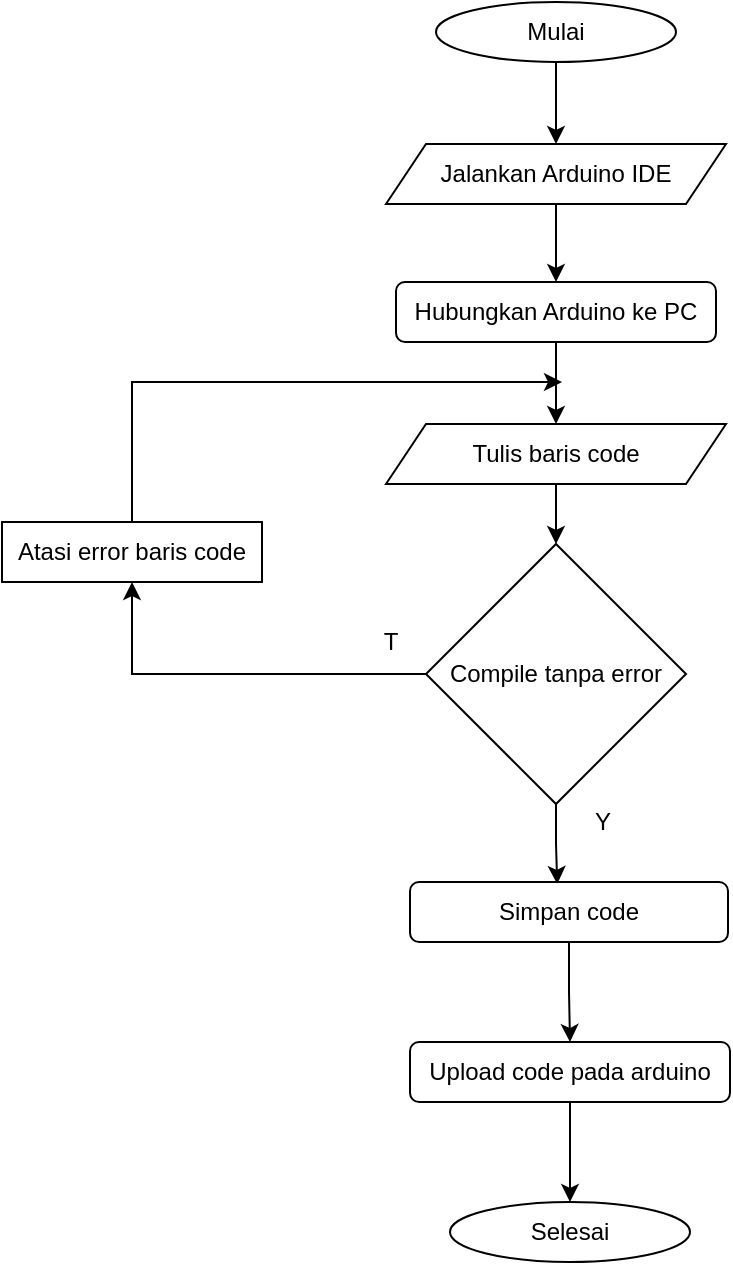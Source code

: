 <mxfile version="14.6.13" type="github">
  <diagram id="C5RBs43oDa-KdzZeNtuy" name="Page-1">
    <mxGraphModel dx="868" dy="1620" grid="1" gridSize="10" guides="1" tooltips="1" connect="1" arrows="1" fold="1" page="1" pageScale="1" pageWidth="827" pageHeight="1169" math="0" shadow="0">
      <root>
        <mxCell id="WIyWlLk6GJQsqaUBKTNV-0" />
        <mxCell id="WIyWlLk6GJQsqaUBKTNV-1" parent="WIyWlLk6GJQsqaUBKTNV-0" />
        <mxCell id="XVykYsq7m5JyIRtIchRK-10" value="" style="edgeStyle=orthogonalEdgeStyle;rounded=0;orthogonalLoop=1;jettySize=auto;html=1;" parent="WIyWlLk6GJQsqaUBKTNV-1" source="XVykYsq7m5JyIRtIchRK-2" target="XVykYsq7m5JyIRtIchRK-4" edge="1">
          <mxGeometry relative="1" as="geometry" />
        </mxCell>
        <mxCell id="XVykYsq7m5JyIRtIchRK-2" value="Mulai" style="ellipse;whiteSpace=wrap;html=1;rounded=1;" parent="WIyWlLk6GJQsqaUBKTNV-1" vertex="1">
          <mxGeometry x="337" y="-30" width="120" height="30" as="geometry" />
        </mxCell>
        <mxCell id="XVykYsq7m5JyIRtIchRK-18" style="edgeStyle=orthogonalEdgeStyle;rounded=0;orthogonalLoop=1;jettySize=auto;html=1;exitX=0.5;exitY=1;exitDx=0;exitDy=0;entryX=0.5;entryY=0;entryDx=0;entryDy=0;" parent="WIyWlLk6GJQsqaUBKTNV-1" source="XVykYsq7m5JyIRtIchRK-3" target="XVykYsq7m5JyIRtIchRK-5" edge="1">
          <mxGeometry relative="1" as="geometry" />
        </mxCell>
        <mxCell id="XVykYsq7m5JyIRtIchRK-3" value="Hubungkan Arduino ke PC" style="rounded=1;whiteSpace=wrap;html=1;" parent="WIyWlLk6GJQsqaUBKTNV-1" vertex="1">
          <mxGeometry x="317" y="110" width="160" height="30" as="geometry" />
        </mxCell>
        <mxCell id="XVykYsq7m5JyIRtIchRK-19" style="edgeStyle=orthogonalEdgeStyle;rounded=0;orthogonalLoop=1;jettySize=auto;html=1;exitX=0.5;exitY=1;exitDx=0;exitDy=0;entryX=0.5;entryY=0;entryDx=0;entryDy=0;" parent="WIyWlLk6GJQsqaUBKTNV-1" source="XVykYsq7m5JyIRtIchRK-4" target="XVykYsq7m5JyIRtIchRK-3" edge="1">
          <mxGeometry relative="1" as="geometry" />
        </mxCell>
        <mxCell id="XVykYsq7m5JyIRtIchRK-4" value="Jalankan Arduino IDE" style="shape=parallelogram;perimeter=parallelogramPerimeter;whiteSpace=wrap;html=1;fixedSize=1;rounded=0;" parent="WIyWlLk6GJQsqaUBKTNV-1" vertex="1">
          <mxGeometry x="312" y="41" width="170" height="30" as="geometry" />
        </mxCell>
        <mxCell id="XVykYsq7m5JyIRtIchRK-13" value="" style="edgeStyle=orthogonalEdgeStyle;rounded=0;orthogonalLoop=1;jettySize=auto;html=1;" parent="WIyWlLk6GJQsqaUBKTNV-1" source="XVykYsq7m5JyIRtIchRK-5" target="XVykYsq7m5JyIRtIchRK-6" edge="1">
          <mxGeometry relative="1" as="geometry" />
        </mxCell>
        <mxCell id="XVykYsq7m5JyIRtIchRK-5" value="Tulis baris code" style="shape=parallelogram;perimeter=parallelogramPerimeter;whiteSpace=wrap;html=1;fixedSize=1;rounded=0;" parent="WIyWlLk6GJQsqaUBKTNV-1" vertex="1">
          <mxGeometry x="312" y="181" width="170" height="30" as="geometry" />
        </mxCell>
        <mxCell id="XVykYsq7m5JyIRtIchRK-24" style="edgeStyle=orthogonalEdgeStyle;rounded=0;orthogonalLoop=1;jettySize=auto;html=1;entryX=0.463;entryY=0.033;entryDx=0;entryDy=0;entryPerimeter=0;" parent="WIyWlLk6GJQsqaUBKTNV-1" source="XVykYsq7m5JyIRtIchRK-6" target="XVykYsq7m5JyIRtIchRK-20" edge="1">
          <mxGeometry relative="1" as="geometry" />
        </mxCell>
        <mxCell id="XVykYsq7m5JyIRtIchRK-35" style="edgeStyle=orthogonalEdgeStyle;rounded=0;orthogonalLoop=1;jettySize=auto;html=1;entryX=0.5;entryY=1;entryDx=0;entryDy=0;" parent="WIyWlLk6GJQsqaUBKTNV-1" source="XVykYsq7m5JyIRtIchRK-6" target="XVykYsq7m5JyIRtIchRK-34" edge="1">
          <mxGeometry relative="1" as="geometry" />
        </mxCell>
        <mxCell id="XVykYsq7m5JyIRtIchRK-6" value="Compile tanpa error" style="rhombus;whiteSpace=wrap;html=1;rounded=0;" parent="WIyWlLk6GJQsqaUBKTNV-1" vertex="1">
          <mxGeometry x="332" y="241" width="130" height="130" as="geometry" />
        </mxCell>
        <mxCell id="XVykYsq7m5JyIRtIchRK-28" style="edgeStyle=orthogonalEdgeStyle;rounded=0;orthogonalLoop=1;jettySize=auto;html=1;entryX=0.5;entryY=0;entryDx=0;entryDy=0;" parent="WIyWlLk6GJQsqaUBKTNV-1" source="XVykYsq7m5JyIRtIchRK-20" target="XVykYsq7m5JyIRtIchRK-21" edge="1">
          <mxGeometry relative="1" as="geometry" />
        </mxCell>
        <mxCell id="XVykYsq7m5JyIRtIchRK-20" value="Simpan code" style="rounded=1;whiteSpace=wrap;html=1;" parent="WIyWlLk6GJQsqaUBKTNV-1" vertex="1">
          <mxGeometry x="324" y="410" width="159" height="30" as="geometry" />
        </mxCell>
        <mxCell id="XVykYsq7m5JyIRtIchRK-29" style="edgeStyle=orthogonalEdgeStyle;rounded=0;orthogonalLoop=1;jettySize=auto;html=1;entryX=0.5;entryY=0;entryDx=0;entryDy=0;" parent="WIyWlLk6GJQsqaUBKTNV-1" source="XVykYsq7m5JyIRtIchRK-21" target="XVykYsq7m5JyIRtIchRK-23" edge="1">
          <mxGeometry relative="1" as="geometry" />
        </mxCell>
        <mxCell id="XVykYsq7m5JyIRtIchRK-21" value="Upload code pada arduino" style="rounded=1;whiteSpace=wrap;html=1;" parent="WIyWlLk6GJQsqaUBKTNV-1" vertex="1">
          <mxGeometry x="324" y="490" width="160" height="30" as="geometry" />
        </mxCell>
        <mxCell id="XVykYsq7m5JyIRtIchRK-23" value="Selesai" style="ellipse;whiteSpace=wrap;html=1;rounded=1;" parent="WIyWlLk6GJQsqaUBKTNV-1" vertex="1">
          <mxGeometry x="344" y="570" width="120" height="30" as="geometry" />
        </mxCell>
        <mxCell id="XVykYsq7m5JyIRtIchRK-32" value="Y" style="text;html=1;align=center;verticalAlign=middle;resizable=0;points=[];autosize=1;strokeColor=none;" parent="WIyWlLk6GJQsqaUBKTNV-1" vertex="1">
          <mxGeometry x="410" y="370" width="20" height="20" as="geometry" />
        </mxCell>
        <mxCell id="XVykYsq7m5JyIRtIchRK-33" value="T" style="text;html=1;align=center;verticalAlign=middle;resizable=0;points=[];autosize=1;strokeColor=none;" parent="WIyWlLk6GJQsqaUBKTNV-1" vertex="1">
          <mxGeometry x="304" y="280" width="20" height="20" as="geometry" />
        </mxCell>
        <mxCell id="XVykYsq7m5JyIRtIchRK-38" style="edgeStyle=orthogonalEdgeStyle;rounded=0;orthogonalLoop=1;jettySize=auto;html=1;" parent="WIyWlLk6GJQsqaUBKTNV-1" source="XVykYsq7m5JyIRtIchRK-34" edge="1">
          <mxGeometry relative="1" as="geometry">
            <mxPoint x="400" y="160" as="targetPoint" />
            <Array as="points">
              <mxPoint x="185" y="160" />
            </Array>
          </mxGeometry>
        </mxCell>
        <mxCell id="XVykYsq7m5JyIRtIchRK-34" value="Atasi error baris code" style="rounded=0;whiteSpace=wrap;html=1;" parent="WIyWlLk6GJQsqaUBKTNV-1" vertex="1">
          <mxGeometry x="120" y="230" width="130" height="30" as="geometry" />
        </mxCell>
      </root>
    </mxGraphModel>
  </diagram>
</mxfile>
